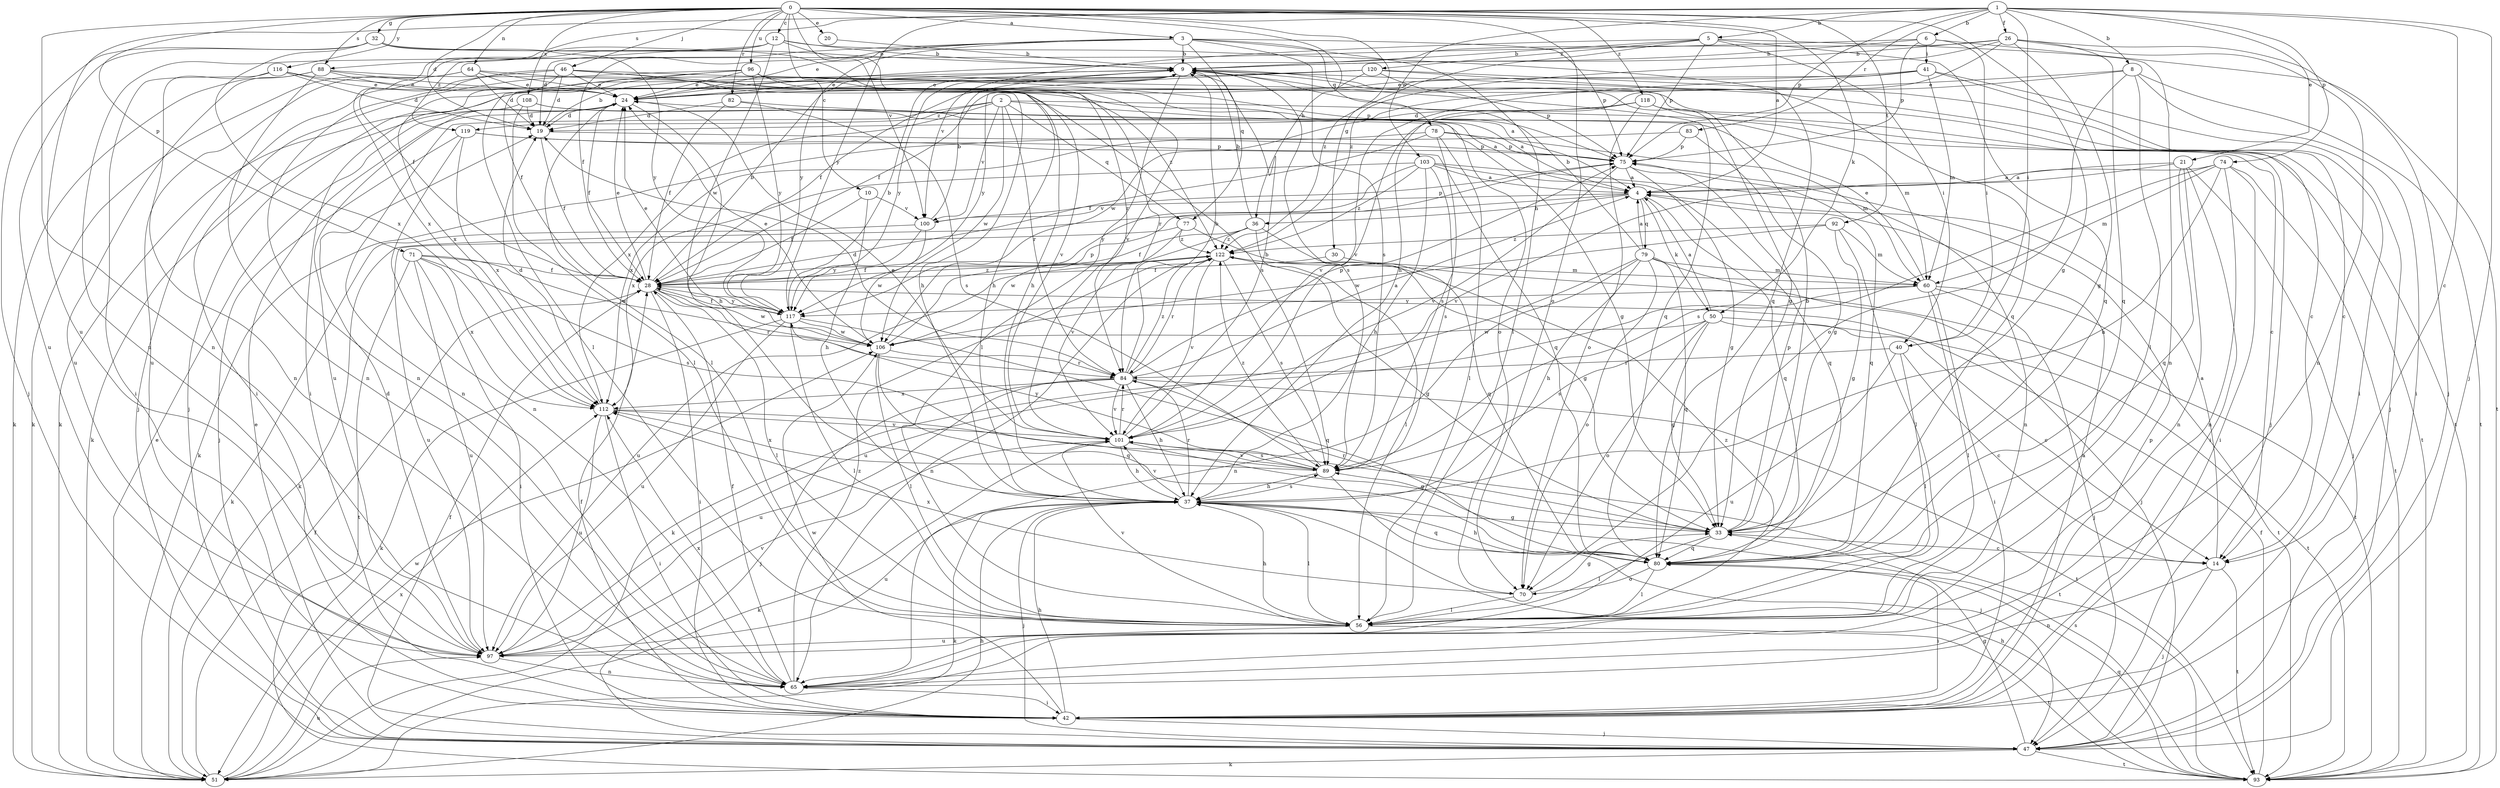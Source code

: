 strict digraph  {
0;
1;
2;
3;
4;
5;
6;
8;
9;
10;
12;
14;
19;
20;
21;
24;
26;
28;
30;
32;
33;
36;
37;
40;
41;
42;
46;
47;
50;
51;
56;
60;
64;
65;
70;
71;
74;
75;
77;
78;
79;
80;
82;
83;
84;
88;
89;
92;
93;
96;
97;
100;
101;
103;
106;
108;
112;
116;
117;
118;
119;
120;
122;
0 -> 3  [label=a];
0 -> 4  [label=a];
0 -> 10  [label=c];
0 -> 12  [label=c];
0 -> 19  [label=d];
0 -> 20  [label=e];
0 -> 30  [label=g];
0 -> 32  [label=g];
0 -> 33  [label=g];
0 -> 36  [label=h];
0 -> 46  [label=j];
0 -> 50  [label=k];
0 -> 64  [label=n];
0 -> 65  [label=n];
0 -> 70  [label=o];
0 -> 71  [label=p];
0 -> 82  [label=r];
0 -> 88  [label=s];
0 -> 92  [label=t];
0 -> 96  [label=u];
0 -> 100  [label=v];
0 -> 108  [label=x];
0 -> 116  [label=y];
0 -> 118  [label=z];
1 -> 5  [label=b];
1 -> 6  [label=b];
1 -> 8  [label=b];
1 -> 14  [label=c];
1 -> 21  [label=e];
1 -> 26  [label=f];
1 -> 40  [label=i];
1 -> 47  [label=j];
1 -> 74  [label=p];
1 -> 75  [label=p];
1 -> 83  [label=r];
1 -> 88  [label=s];
1 -> 97  [label=u];
1 -> 103  [label=w];
1 -> 117  [label=y];
2 -> 14  [label=c];
2 -> 60  [label=m];
2 -> 65  [label=n];
2 -> 77  [label=q];
2 -> 84  [label=r];
2 -> 100  [label=v];
2 -> 106  [label=w];
2 -> 112  [label=x];
2 -> 119  [label=z];
3 -> 9  [label=b];
3 -> 24  [label=e];
3 -> 28  [label=f];
3 -> 56  [label=l];
3 -> 75  [label=p];
3 -> 77  [label=q];
3 -> 78  [label=q];
3 -> 89  [label=s];
3 -> 117  [label=y];
3 -> 119  [label=z];
4 -> 36  [label=h];
4 -> 50  [label=k];
4 -> 51  [label=k];
4 -> 79  [label=q];
4 -> 80  [label=q];
4 -> 100  [label=v];
5 -> 9  [label=b];
5 -> 40  [label=i];
5 -> 65  [label=n];
5 -> 75  [label=p];
5 -> 80  [label=q];
5 -> 100  [label=v];
5 -> 120  [label=z];
5 -> 122  [label=z];
6 -> 9  [label=b];
6 -> 40  [label=i];
6 -> 41  [label=i];
6 -> 75  [label=p];
6 -> 93  [label=t];
6 -> 97  [label=u];
8 -> 24  [label=e];
8 -> 42  [label=i];
8 -> 56  [label=l];
8 -> 70  [label=o];
8 -> 93  [label=t];
8 -> 106  [label=w];
9 -> 24  [label=e];
9 -> 33  [label=g];
9 -> 42  [label=i];
9 -> 47  [label=j];
9 -> 56  [label=l];
9 -> 80  [label=q];
9 -> 89  [label=s];
9 -> 93  [label=t];
9 -> 117  [label=y];
10 -> 28  [label=f];
10 -> 37  [label=h];
10 -> 100  [label=v];
12 -> 9  [label=b];
12 -> 19  [label=d];
12 -> 28  [label=f];
12 -> 80  [label=q];
12 -> 101  [label=v];
12 -> 106  [label=w];
12 -> 112  [label=x];
14 -> 4  [label=a];
14 -> 47  [label=j];
14 -> 65  [label=n];
14 -> 93  [label=t];
19 -> 9  [label=b];
19 -> 28  [label=f];
19 -> 75  [label=p];
20 -> 9  [label=b];
21 -> 4  [label=a];
21 -> 42  [label=i];
21 -> 47  [label=j];
21 -> 65  [label=n];
21 -> 80  [label=q];
21 -> 101  [label=v];
24 -> 19  [label=d];
24 -> 28  [label=f];
24 -> 37  [label=h];
24 -> 51  [label=k];
24 -> 56  [label=l];
26 -> 9  [label=b];
26 -> 24  [label=e];
26 -> 33  [label=g];
26 -> 37  [label=h];
26 -> 47  [label=j];
26 -> 65  [label=n];
26 -> 80  [label=q];
26 -> 122  [label=z];
28 -> 9  [label=b];
28 -> 24  [label=e];
28 -> 42  [label=i];
28 -> 56  [label=l];
28 -> 84  [label=r];
28 -> 106  [label=w];
28 -> 117  [label=y];
28 -> 122  [label=z];
30 -> 28  [label=f];
30 -> 60  [label=m];
32 -> 9  [label=b];
32 -> 47  [label=j];
32 -> 84  [label=r];
32 -> 97  [label=u];
32 -> 112  [label=x];
32 -> 117  [label=y];
33 -> 9  [label=b];
33 -> 14  [label=c];
33 -> 56  [label=l];
33 -> 75  [label=p];
33 -> 80  [label=q];
33 -> 84  [label=r];
36 -> 9  [label=b];
36 -> 28  [label=f];
36 -> 56  [label=l];
36 -> 80  [label=q];
36 -> 106  [label=w];
36 -> 122  [label=z];
37 -> 33  [label=g];
37 -> 47  [label=j];
37 -> 51  [label=k];
37 -> 56  [label=l];
37 -> 80  [label=q];
37 -> 84  [label=r];
37 -> 89  [label=s];
37 -> 97  [label=u];
37 -> 101  [label=v];
40 -> 14  [label=c];
40 -> 56  [label=l];
40 -> 84  [label=r];
40 -> 97  [label=u];
41 -> 24  [label=e];
41 -> 28  [label=f];
41 -> 42  [label=i];
41 -> 47  [label=j];
41 -> 60  [label=m];
41 -> 101  [label=v];
42 -> 4  [label=a];
42 -> 28  [label=f];
42 -> 37  [label=h];
42 -> 47  [label=j];
42 -> 75  [label=p];
42 -> 106  [label=w];
46 -> 19  [label=d];
46 -> 24  [label=e];
46 -> 37  [label=h];
46 -> 47  [label=j];
46 -> 65  [label=n];
46 -> 75  [label=p];
46 -> 112  [label=x];
46 -> 122  [label=z];
47 -> 24  [label=e];
47 -> 28  [label=f];
47 -> 33  [label=g];
47 -> 51  [label=k];
47 -> 93  [label=t];
50 -> 4  [label=a];
50 -> 14  [label=c];
50 -> 33  [label=g];
50 -> 70  [label=o];
50 -> 89  [label=s];
50 -> 93  [label=t];
50 -> 106  [label=w];
51 -> 24  [label=e];
51 -> 28  [label=f];
51 -> 37  [label=h];
51 -> 97  [label=u];
51 -> 106  [label=w];
51 -> 112  [label=x];
56 -> 37  [label=h];
56 -> 93  [label=t];
56 -> 97  [label=u];
56 -> 101  [label=v];
56 -> 122  [label=z];
60 -> 24  [label=e];
60 -> 42  [label=i];
60 -> 47  [label=j];
60 -> 51  [label=k];
60 -> 56  [label=l];
60 -> 93  [label=t];
60 -> 117  [label=y];
64 -> 4  [label=a];
64 -> 19  [label=d];
64 -> 24  [label=e];
64 -> 51  [label=k];
64 -> 97  [label=u];
64 -> 101  [label=v];
65 -> 28  [label=f];
65 -> 42  [label=i];
65 -> 112  [label=x];
65 -> 122  [label=z];
70 -> 33  [label=g];
70 -> 56  [label=l];
70 -> 112  [label=x];
71 -> 28  [label=f];
71 -> 42  [label=i];
71 -> 89  [label=s];
71 -> 93  [label=t];
71 -> 97  [label=u];
71 -> 106  [label=w];
71 -> 112  [label=x];
74 -> 4  [label=a];
74 -> 37  [label=h];
74 -> 42  [label=i];
74 -> 60  [label=m];
74 -> 65  [label=n];
74 -> 89  [label=s];
74 -> 93  [label=t];
75 -> 4  [label=a];
75 -> 33  [label=g];
75 -> 80  [label=q];
75 -> 101  [label=v];
77 -> 33  [label=g];
77 -> 97  [label=u];
77 -> 101  [label=v];
77 -> 122  [label=z];
78 -> 28  [label=f];
78 -> 56  [label=l];
78 -> 60  [label=m];
78 -> 75  [label=p];
78 -> 89  [label=s];
78 -> 112  [label=x];
79 -> 4  [label=a];
79 -> 9  [label=b];
79 -> 37  [label=h];
79 -> 47  [label=j];
79 -> 60  [label=m];
79 -> 65  [label=n];
79 -> 70  [label=o];
79 -> 80  [label=q];
79 -> 97  [label=u];
80 -> 37  [label=h];
80 -> 42  [label=i];
80 -> 56  [label=l];
80 -> 70  [label=o];
82 -> 4  [label=a];
82 -> 19  [label=d];
82 -> 28  [label=f];
82 -> 89  [label=s];
83 -> 33  [label=g];
83 -> 51  [label=k];
83 -> 75  [label=p];
84 -> 4  [label=a];
84 -> 9  [label=b];
84 -> 19  [label=d];
84 -> 37  [label=h];
84 -> 47  [label=j];
84 -> 75  [label=p];
84 -> 93  [label=t];
84 -> 97  [label=u];
84 -> 101  [label=v];
84 -> 112  [label=x];
84 -> 122  [label=z];
88 -> 24  [label=e];
88 -> 51  [label=k];
88 -> 65  [label=n];
88 -> 70  [label=o];
88 -> 89  [label=s];
88 -> 97  [label=u];
89 -> 37  [label=h];
89 -> 47  [label=j];
89 -> 101  [label=v];
89 -> 112  [label=x];
89 -> 117  [label=y];
89 -> 122  [label=z];
92 -> 33  [label=g];
92 -> 56  [label=l];
92 -> 60  [label=m];
92 -> 106  [label=w];
92 -> 122  [label=z];
93 -> 28  [label=f];
93 -> 37  [label=h];
93 -> 80  [label=q];
93 -> 89  [label=s];
96 -> 14  [label=c];
96 -> 24  [label=e];
96 -> 28  [label=f];
96 -> 37  [label=h];
96 -> 42  [label=i];
96 -> 56  [label=l];
96 -> 84  [label=r];
96 -> 117  [label=y];
97 -> 19  [label=d];
97 -> 65  [label=n];
97 -> 101  [label=v];
100 -> 9  [label=b];
100 -> 51  [label=k];
100 -> 75  [label=p];
100 -> 106  [label=w];
100 -> 117  [label=y];
101 -> 9  [label=b];
101 -> 24  [label=e];
101 -> 33  [label=g];
101 -> 37  [label=h];
101 -> 51  [label=k];
101 -> 84  [label=r];
101 -> 89  [label=s];
103 -> 4  [label=a];
103 -> 37  [label=h];
103 -> 65  [label=n];
103 -> 80  [label=q];
103 -> 89  [label=s];
103 -> 112  [label=x];
103 -> 117  [label=y];
103 -> 122  [label=z];
106 -> 24  [label=e];
106 -> 56  [label=l];
106 -> 75  [label=p];
106 -> 80  [label=q];
106 -> 84  [label=r];
108 -> 4  [label=a];
108 -> 19  [label=d];
108 -> 33  [label=g];
108 -> 56  [label=l];
108 -> 97  [label=u];
112 -> 19  [label=d];
112 -> 42  [label=i];
112 -> 93  [label=t];
112 -> 97  [label=u];
112 -> 101  [label=v];
116 -> 19  [label=d];
116 -> 24  [label=e];
116 -> 37  [label=h];
116 -> 42  [label=i];
116 -> 65  [label=n];
117 -> 9  [label=b];
117 -> 24  [label=e];
117 -> 28  [label=f];
117 -> 51  [label=k];
117 -> 56  [label=l];
117 -> 80  [label=q];
117 -> 97  [label=u];
117 -> 106  [label=w];
118 -> 19  [label=d];
118 -> 47  [label=j];
118 -> 70  [label=o];
118 -> 93  [label=t];
118 -> 101  [label=v];
119 -> 47  [label=j];
119 -> 65  [label=n];
119 -> 75  [label=p];
119 -> 80  [label=q];
119 -> 112  [label=x];
120 -> 14  [label=c];
120 -> 24  [label=e];
120 -> 28  [label=f];
120 -> 51  [label=k];
120 -> 75  [label=p];
120 -> 80  [label=q];
120 -> 117  [label=y];
122 -> 28  [label=f];
122 -> 33  [label=g];
122 -> 65  [label=n];
122 -> 84  [label=r];
122 -> 89  [label=s];
122 -> 93  [label=t];
122 -> 97  [label=u];
122 -> 101  [label=v];
}
